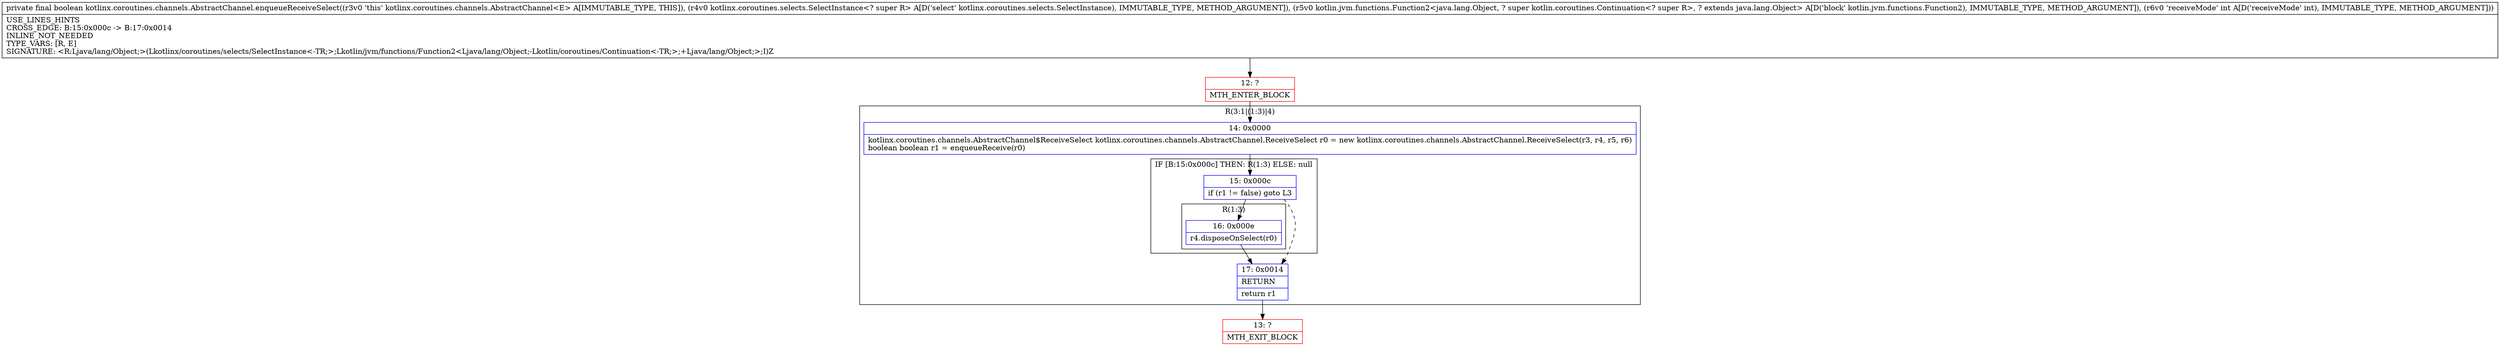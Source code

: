 digraph "CFG forkotlinx.coroutines.channels.AbstractChannel.enqueueReceiveSelect(Lkotlinx\/coroutines\/selects\/SelectInstance;Lkotlin\/jvm\/functions\/Function2;I)Z" {
subgraph cluster_Region_1369950445 {
label = "R(3:1|(1:3)|4)";
node [shape=record,color=blue];
Node_14 [shape=record,label="{14\:\ 0x0000|kotlinx.coroutines.channels.AbstractChannel$ReceiveSelect kotlinx.coroutines.channels.AbstractChannel.ReceiveSelect r0 = new kotlinx.coroutines.channels.AbstractChannel.ReceiveSelect(r3, r4, r5, r6)\lboolean boolean r1 = enqueueReceive(r0)\l}"];
subgraph cluster_IfRegion_1223156516 {
label = "IF [B:15:0x000c] THEN: R(1:3) ELSE: null";
node [shape=record,color=blue];
Node_15 [shape=record,label="{15\:\ 0x000c|if (r1 != false) goto L3\l}"];
subgraph cluster_Region_1539318752 {
label = "R(1:3)";
node [shape=record,color=blue];
Node_16 [shape=record,label="{16\:\ 0x000e|r4.disposeOnSelect(r0)\l}"];
}
}
Node_17 [shape=record,label="{17\:\ 0x0014|RETURN\l|return r1\l}"];
}
Node_12 [shape=record,color=red,label="{12\:\ ?|MTH_ENTER_BLOCK\l}"];
Node_13 [shape=record,color=red,label="{13\:\ ?|MTH_EXIT_BLOCK\l}"];
MethodNode[shape=record,label="{private final boolean kotlinx.coroutines.channels.AbstractChannel.enqueueReceiveSelect((r3v0 'this' kotlinx.coroutines.channels.AbstractChannel\<E\> A[IMMUTABLE_TYPE, THIS]), (r4v0 kotlinx.coroutines.selects.SelectInstance\<? super R\> A[D('select' kotlinx.coroutines.selects.SelectInstance), IMMUTABLE_TYPE, METHOD_ARGUMENT]), (r5v0 kotlin.jvm.functions.Function2\<java.lang.Object, ? super kotlin.coroutines.Continuation\<? super R\>, ? extends java.lang.Object\> A[D('block' kotlin.jvm.functions.Function2), IMMUTABLE_TYPE, METHOD_ARGUMENT]), (r6v0 'receiveMode' int A[D('receiveMode' int), IMMUTABLE_TYPE, METHOD_ARGUMENT]))  | USE_LINES_HINTS\lCROSS_EDGE: B:15:0x000c \-\> B:17:0x0014\lINLINE_NOT_NEEDED\lTYPE_VARS: [R, E]\lSIGNATURE: \<R:Ljava\/lang\/Object;\>(Lkotlinx\/coroutines\/selects\/SelectInstance\<\-TR;\>;Lkotlin\/jvm\/functions\/Function2\<Ljava\/lang\/Object;\-Lkotlin\/coroutines\/Continuation\<\-TR;\>;+Ljava\/lang\/Object;\>;I)Z\l}"];
MethodNode -> Node_12;Node_14 -> Node_15;
Node_15 -> Node_16;
Node_15 -> Node_17[style=dashed];
Node_16 -> Node_17;
Node_17 -> Node_13;
Node_12 -> Node_14;
}

